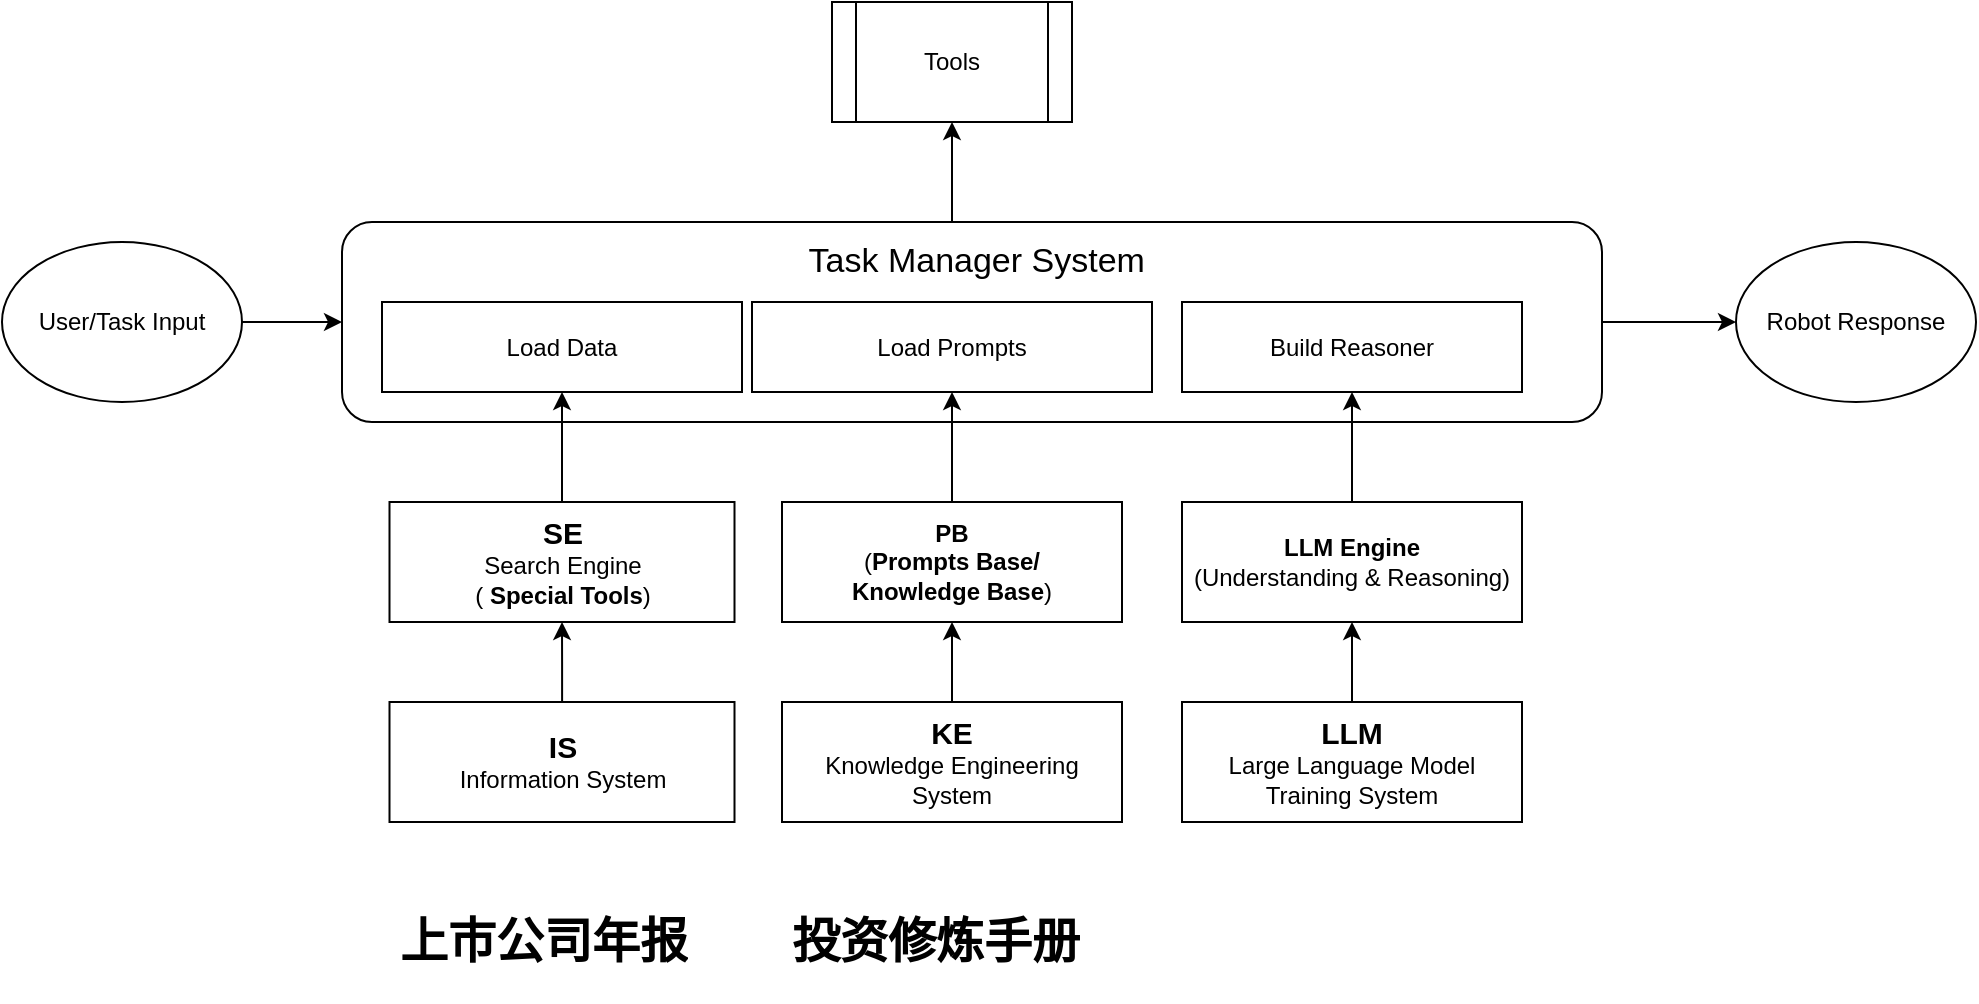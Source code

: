 <mxfile version="21.5.1" type="device" pages="5">
  <diagram name="基本的架构" id="U2SM6YyLG6Q05QZ0baSI">
    <mxGraphModel dx="1781" dy="626" grid="1" gridSize="10" guides="1" tooltips="1" connect="1" arrows="1" fold="1" page="1" pageScale="1" pageWidth="827" pageHeight="1169" math="0" shadow="0">
      <root>
        <mxCell id="0" />
        <mxCell id="1" parent="0" />
        <mxCell id="svBzel5EbOlA0TlzaiSZ-19" value="" style="endArrow=classic;startArrow=classic;html=1;rounded=0;" parent="1" source="83og18QpTzLFAogbCbGp-5" target="svBzel5EbOlA0TlzaiSZ-18" edge="1">
          <mxGeometry width="50" height="50" relative="1" as="geometry">
            <mxPoint x="252.182" y="255" as="sourcePoint" />
            <mxPoint x="360" y="220" as="targetPoint" />
          </mxGeometry>
        </mxCell>
        <mxCell id="reOksW3GNcMKm7ySABzp-1" value="&lt;font style=&quot;font-size: 17px;&quot;&gt;&amp;nbsp;Task Manager System&lt;br&gt;&lt;br&gt;&lt;br&gt;&lt;br&gt;&lt;/font&gt;" style="rounded=1;whiteSpace=wrap;html=1;" parent="1" vertex="1">
          <mxGeometry x="130" y="270" width="630" height="100" as="geometry" />
        </mxCell>
        <mxCell id="83og18QpTzLFAogbCbGp-19" style="edgeStyle=orthogonalEdgeStyle;rounded=0;orthogonalLoop=1;jettySize=auto;html=1;entryX=0.5;entryY=1;entryDx=0;entryDy=0;" parent="1" source="svBzel5EbOlA0TlzaiSZ-1" target="83og18QpTzLFAogbCbGp-3" edge="1">
          <mxGeometry relative="1" as="geometry" />
        </mxCell>
        <mxCell id="svBzel5EbOlA0TlzaiSZ-1" value="&lt;b&gt;&lt;font style=&quot;font-size: 15px;&quot;&gt;KE&lt;/font&gt;&lt;/b&gt;&lt;br&gt;Knowledge Engineering System" style="rounded=0;whiteSpace=wrap;html=1;" parent="1" vertex="1">
          <mxGeometry x="350" y="510" width="170" height="60" as="geometry" />
        </mxCell>
        <mxCell id="83og18QpTzLFAogbCbGp-18" style="edgeStyle=orthogonalEdgeStyle;rounded=0;orthogonalLoop=1;jettySize=auto;html=1;entryX=0.5;entryY=1;entryDx=0;entryDy=0;" parent="1" source="svBzel5EbOlA0TlzaiSZ-2" target="svBzel5EbOlA0TlzaiSZ-4" edge="1">
          <mxGeometry relative="1" as="geometry" />
        </mxCell>
        <mxCell id="svBzel5EbOlA0TlzaiSZ-2" value="&lt;b&gt;&lt;font style=&quot;font-size: 15px;&quot;&gt;IS&lt;/font&gt;&lt;/b&gt;&lt;br&gt;Information System" style="rounded=0;whiteSpace=wrap;html=1;" parent="1" vertex="1">
          <mxGeometry x="153.75" y="510" width="172.5" height="60" as="geometry" />
        </mxCell>
        <mxCell id="svBzel5EbOlA0TlzaiSZ-4" value="&lt;b&gt;&lt;font style=&quot;font-size: 15px;&quot;&gt;SE&lt;/font&gt;&lt;/b&gt;&lt;br&gt;Search Engine&lt;br&gt;(&amp;nbsp;&lt;b&gt;Special Tools&lt;/b&gt;)" style="rounded=0;whiteSpace=wrap;html=1;" parent="1" vertex="1">
          <mxGeometry x="153.75" y="410" width="172.5" height="60" as="geometry" />
        </mxCell>
        <mxCell id="svBzel5EbOlA0TlzaiSZ-10" style="edgeStyle=orthogonalEdgeStyle;rounded=0;orthogonalLoop=1;jettySize=auto;html=1;entryX=0;entryY=0.5;entryDx=0;entryDy=0;exitX=1;exitY=0.5;exitDx=0;exitDy=0;" parent="1" source="reOksW3GNcMKm7ySABzp-1" target="svBzel5EbOlA0TlzaiSZ-8" edge="1">
          <mxGeometry relative="1" as="geometry">
            <mxPoint x="490" y="310" as="sourcePoint" />
          </mxGeometry>
        </mxCell>
        <mxCell id="svBzel5EbOlA0TlzaiSZ-9" style="edgeStyle=orthogonalEdgeStyle;rounded=0;orthogonalLoop=1;jettySize=auto;html=1;" parent="1" source="svBzel5EbOlA0TlzaiSZ-7" target="reOksW3GNcMKm7ySABzp-1" edge="1">
          <mxGeometry relative="1" as="geometry">
            <mxPoint x="180" y="310" as="targetPoint" />
          </mxGeometry>
        </mxCell>
        <mxCell id="svBzel5EbOlA0TlzaiSZ-7" value="User/Task Input" style="ellipse;whiteSpace=wrap;html=1;" parent="1" vertex="1">
          <mxGeometry x="-40" y="280" width="120" height="80" as="geometry" />
        </mxCell>
        <mxCell id="svBzel5EbOlA0TlzaiSZ-8" value="Robot Response" style="ellipse;whiteSpace=wrap;html=1;" parent="1" vertex="1">
          <mxGeometry x="827" y="280" width="120" height="80" as="geometry" />
        </mxCell>
        <mxCell id="svBzel5EbOlA0TlzaiSZ-18" value="Tools" style="shape=process;whiteSpace=wrap;html=1;backgroundOutline=1;" parent="1" vertex="1">
          <mxGeometry x="375" y="160" width="120" height="60" as="geometry" />
        </mxCell>
        <mxCell id="svBzel5EbOlA0TlzaiSZ-20" value="&lt;h1&gt;投资修炼手册&lt;br&gt;&lt;/h1&gt;" style="text;html=1;strokeColor=none;fillColor=none;spacing=5;spacingTop=-20;whiteSpace=wrap;overflow=hidden;rounded=0;" parent="1" vertex="1">
          <mxGeometry x="350" y="610" width="190" height="40" as="geometry" />
        </mxCell>
        <mxCell id="svBzel5EbOlA0TlzaiSZ-21" value="&lt;h1&gt;上市公司年报&lt;/h1&gt;" style="text;html=1;strokeColor=none;fillColor=none;spacing=5;spacingTop=-20;whiteSpace=wrap;overflow=hidden;rounded=0;" parent="1" vertex="1">
          <mxGeometry x="153.75" y="610" width="190" height="50" as="geometry" />
        </mxCell>
        <mxCell id="83og18QpTzLFAogbCbGp-1" value="&lt;b&gt;LLM Engine&lt;/b&gt;&lt;br&gt;(Understanding &amp;amp; Reasoning)" style="rounded=0;whiteSpace=wrap;html=1;" parent="1" vertex="1">
          <mxGeometry x="550" y="410" width="170" height="60" as="geometry" />
        </mxCell>
        <mxCell id="83og18QpTzLFAogbCbGp-3" value="&lt;font style=&quot;font-size: 12px;&quot;&gt;&lt;b style=&quot;&quot;&gt;PB&lt;br&gt;&lt;/b&gt;(&lt;b style=&quot;border-color: var(--border-color);&quot;&gt;Prompts Base/&lt;/b&gt;&lt;br&gt;&lt;b&gt;Knowledge Base&lt;/b&gt;)&lt;/font&gt;" style="rounded=0;whiteSpace=wrap;html=1;" parent="1" vertex="1">
          <mxGeometry x="350" y="410" width="170" height="60" as="geometry" />
        </mxCell>
        <mxCell id="83og18QpTzLFAogbCbGp-4" value="Load Data" style="rounded=0;whiteSpace=wrap;html=1;" parent="1" vertex="1">
          <mxGeometry x="150" y="310" width="180" height="45" as="geometry" />
        </mxCell>
        <mxCell id="83og18QpTzLFAogbCbGp-5" value="Load Prompts" style="rounded=0;whiteSpace=wrap;html=1;" parent="1" vertex="1">
          <mxGeometry x="335" y="310" width="200" height="45" as="geometry" />
        </mxCell>
        <mxCell id="83og18QpTzLFAogbCbGp-6" value="Build Reasoner" style="rounded=0;whiteSpace=wrap;html=1;" parent="1" vertex="1">
          <mxGeometry x="550" y="310" width="170" height="45" as="geometry" />
        </mxCell>
        <mxCell id="83og18QpTzLFAogbCbGp-7" value="" style="endArrow=classic;html=1;rounded=0;" parent="1" source="svBzel5EbOlA0TlzaiSZ-4" target="83og18QpTzLFAogbCbGp-4" edge="1">
          <mxGeometry width="50" height="50" relative="1" as="geometry">
            <mxPoint x="210" y="470.5" as="sourcePoint" />
            <mxPoint x="260" y="420.5" as="targetPoint" />
          </mxGeometry>
        </mxCell>
        <mxCell id="83og18QpTzLFAogbCbGp-9" value="" style="endArrow=classic;html=1;rounded=0;entryX=0.5;entryY=1;entryDx=0;entryDy=0;" parent="1" source="83og18QpTzLFAogbCbGp-3" target="83og18QpTzLFAogbCbGp-5" edge="1">
          <mxGeometry width="50" height="50" relative="1" as="geometry">
            <mxPoint x="235" y="430" as="sourcePoint" />
            <mxPoint x="235" y="355" as="targetPoint" />
          </mxGeometry>
        </mxCell>
        <mxCell id="83og18QpTzLFAogbCbGp-13" style="edgeStyle=orthogonalEdgeStyle;rounded=0;orthogonalLoop=1;jettySize=auto;html=1;exitX=0.5;exitY=1;exitDx=0;exitDy=0;" parent="1" source="83og18QpTzLFAogbCbGp-6" target="83og18QpTzLFAogbCbGp-6" edge="1">
          <mxGeometry relative="1" as="geometry" />
        </mxCell>
        <mxCell id="83og18QpTzLFAogbCbGp-16" value="" style="endArrow=classic;html=1;rounded=0;entryX=0.5;entryY=1;entryDx=0;entryDy=0;" parent="1" source="83og18QpTzLFAogbCbGp-1" target="83og18QpTzLFAogbCbGp-6" edge="1">
          <mxGeometry width="50" height="50" relative="1" as="geometry">
            <mxPoint x="445" y="420" as="sourcePoint" />
            <mxPoint x="445" y="365" as="targetPoint" />
          </mxGeometry>
        </mxCell>
        <mxCell id="83og18QpTzLFAogbCbGp-20" style="edgeStyle=orthogonalEdgeStyle;rounded=0;orthogonalLoop=1;jettySize=auto;html=1;entryX=0.5;entryY=1;entryDx=0;entryDy=0;" parent="1" source="83og18QpTzLFAogbCbGp-17" target="83og18QpTzLFAogbCbGp-1" edge="1">
          <mxGeometry relative="1" as="geometry" />
        </mxCell>
        <mxCell id="83og18QpTzLFAogbCbGp-17" value="&lt;span style=&quot;font-size: 15px;&quot;&gt;&lt;b&gt;LLM&lt;/b&gt;&lt;/span&gt;&lt;br&gt;Large Language Model Training System" style="rounded=0;whiteSpace=wrap;html=1;" parent="1" vertex="1">
          <mxGeometry x="550" y="510" width="170" height="60" as="geometry" />
        </mxCell>
      </root>
    </mxGraphModel>
  </diagram>
  <diagram id="4tvpv16mZJd49Vu_mi1-" name="entity">
    <mxGraphModel dx="1781" dy="626" grid="1" gridSize="10" guides="1" tooltips="1" connect="1" arrows="1" fold="1" page="1" pageScale="1" pageWidth="827" pageHeight="1169" math="0" shadow="0">
      <root>
        <mxCell id="0" />
        <mxCell id="1" parent="0" />
        <mxCell id="TMNQEPENPSKQoou8cStN-2" value="文档类型, doc_type" style="ellipse;whiteSpace=wrap;html=1;fillColor=#f8cecc;strokeColor=#b85450;" parent="1" vertex="1">
          <mxGeometry x="60" y="475" width="120" height="80" as="geometry" />
        </mxCell>
        <mxCell id="TMNQEPENPSKQoou8cStN-3" value="" style="endArrow=classic;html=1;rounded=0;exitX=0.5;exitY=1;exitDx=0;exitDy=0;dashed=1;dashPattern=12 12;" parent="1" source="TMNQEPENPSKQoou8cStN-12" target="TMNQEPENPSKQoou8cStN-2" edge="1">
          <mxGeometry width="50" height="50" relative="1" as="geometry">
            <mxPoint x="194.84" y="321.92" as="sourcePoint" />
            <mxPoint x="390" y="340" as="targetPoint" />
          </mxGeometry>
        </mxCell>
        <mxCell id="TMNQEPENPSKQoou8cStN-4" value="代码, code" style="ellipse;whiteSpace=wrap;html=1;fillColor=#ffe6cc;strokeColor=#d79b00;" parent="1" vertex="1">
          <mxGeometry x="353" y="450" width="120" height="80" as="geometry" />
        </mxCell>
        <mxCell id="TMNQEPENPSKQoou8cStN-5" value="" style="endArrow=classic;html=1;rounded=0;dashed=1;dashPattern=12 12;" parent="1" source="TMNQEPENPSKQoou8cStN-12" target="TMNQEPENPSKQoou8cStN-4" edge="1">
          <mxGeometry width="50" height="50" relative="1" as="geometry">
            <mxPoint x="242.426" y="308.284" as="sourcePoint" />
            <mxPoint x="249" y="393" as="targetPoint" />
          </mxGeometry>
        </mxCell>
        <mxCell id="TMNQEPENPSKQoou8cStN-6" value="报告期, pub_date" style="ellipse;whiteSpace=wrap;html=1;fillColor=#ffe6cc;strokeColor=#d79b00;" parent="1" vertex="1">
          <mxGeometry x="413" y="100" width="120" height="80" as="geometry" />
        </mxCell>
        <mxCell id="TMNQEPENPSKQoou8cStN-7" value="" style="endArrow=classic;html=1;rounded=0;exitX=0.987;exitY=0.34;exitDx=0;exitDy=0;dashed=1;dashPattern=12 12;exitPerimeter=0;" parent="1" source="TMNQEPENPSKQoou8cStN-12" target="TMNQEPENPSKQoou8cStN-6" edge="1">
          <mxGeometry width="50" height="50" relative="1" as="geometry">
            <mxPoint x="236" y="245.44" as="sourcePoint" />
            <mxPoint x="330" y="319" as="targetPoint" />
          </mxGeometry>
        </mxCell>
        <mxCell id="TMNQEPENPSKQoou8cStN-8" value="内容, content" style="ellipse;whiteSpace=wrap;html=1;fillColor=#ffe6cc;strokeColor=#d79b00;" parent="1" vertex="1">
          <mxGeometry x="-70" y="100" width="120" height="80" as="geometry" />
        </mxCell>
        <mxCell id="TMNQEPENPSKQoou8cStN-9" value="" style="endArrow=classic;html=1;rounded=0;exitX=0;exitY=0.5;exitDx=0;exitDy=0;dashed=1;dashPattern=12 12;" parent="1" source="TMNQEPENPSKQoou8cStN-12" target="TMNQEPENPSKQoou8cStN-8" edge="1">
          <mxGeometry width="50" height="50" relative="1" as="geometry">
            <mxPoint x="145.4" y="266.56" as="sourcePoint" />
            <mxPoint x="332" y="331" as="targetPoint" />
          </mxGeometry>
        </mxCell>
        <mxCell id="TMNQEPENPSKQoou8cStN-10" value="文档子类型, doc_sub_type" style="ellipse;whiteSpace=wrap;html=1;fillColor=#f8cecc;strokeColor=#b85450;" parent="1" vertex="1">
          <mxGeometry x="-50" y="420" width="120" height="80" as="geometry" />
        </mxCell>
        <mxCell id="TMNQEPENPSKQoou8cStN-11" value="" style="endArrow=classic;html=1;rounded=0;dashed=1;dashPattern=12 12;" parent="1" source="TMNQEPENPSKQoou8cStN-12" target="TMNQEPENPSKQoou8cStN-10" edge="1">
          <mxGeometry width="50" height="50" relative="1" as="geometry">
            <mxPoint x="258.92" y="293.68" as="sourcePoint" />
            <mxPoint x="306" y="217" as="targetPoint" />
          </mxGeometry>
        </mxCell>
        <mxCell id="TMNQEPENPSKQoou8cStN-12" value="Data" style="whiteSpace=wrap;html=1;aspect=fixed;" parent="1" vertex="1">
          <mxGeometry x="150" y="230" width="80" height="80" as="geometry" />
        </mxCell>
        <mxCell id="TMNQEPENPSKQoou8cStN-13" value="标题, title" style="ellipse;whiteSpace=wrap;html=1;fillColor=#ffe6cc;strokeColor=#d79b00;" parent="1" vertex="1">
          <mxGeometry x="-30" y="290" width="120" height="80" as="geometry" />
        </mxCell>
        <mxCell id="TMNQEPENPSKQoou8cStN-14" value="" style="endArrow=classic;html=1;rounded=0;dashed=1;dashPattern=12 12;" parent="1" source="TMNQEPENPSKQoou8cStN-12" target="TMNQEPENPSKQoou8cStN-13" edge="1">
          <mxGeometry width="50" height="50" relative="1" as="geometry">
            <mxPoint x="160" y="280" as="sourcePoint" />
            <mxPoint x="109" y="240" as="targetPoint" />
          </mxGeometry>
        </mxCell>
        <mxCell id="TMNQEPENPSKQoou8cStN-15" value="名称, name" style="ellipse;whiteSpace=wrap;html=1;fillColor=#ffe6cc;strokeColor=#d79b00;" parent="1" vertex="1">
          <mxGeometry x="360" y="220" width="120" height="80" as="geometry" />
        </mxCell>
        <mxCell id="TMNQEPENPSKQoou8cStN-16" value="" style="endArrow=classic;html=1;rounded=0;dashed=1;dashPattern=12 12;" parent="1" source="TMNQEPENPSKQoou8cStN-12" target="TMNQEPENPSKQoou8cStN-15" edge="1">
          <mxGeometry width="50" height="50" relative="1" as="geometry">
            <mxPoint x="221" y="320" as="sourcePoint" />
            <mxPoint x="270" y="412" as="targetPoint" />
          </mxGeometry>
        </mxCell>
        <mxCell id="TMNQEPENPSKQoou8cStN-17" value="市场, market_name" style="ellipse;whiteSpace=wrap;html=1;fillColor=#f8cecc;strokeColor=#b85450;" parent="1" vertex="1">
          <mxGeometry x="190" y="460" width="120" height="80" as="geometry" />
        </mxCell>
        <mxCell id="TMNQEPENPSKQoou8cStN-18" value="" style="endArrow=classic;html=1;rounded=0;dashed=1;dashPattern=12 12;" parent="1" source="TMNQEPENPSKQoou8cStN-12" target="TMNQEPENPSKQoou8cStN-17" edge="1">
          <mxGeometry width="50" height="50" relative="1" as="geometry">
            <mxPoint x="200" y="320" as="sourcePoint" />
            <mxPoint x="82" y="446" as="targetPoint" />
          </mxGeometry>
        </mxCell>
        <mxCell id="TMNQEPENPSKQoou8cStN-19" value="TaskResults" style="whiteSpace=wrap;html=1;aspect=fixed;" parent="1" vertex="1">
          <mxGeometry x="820" y="270" width="80" height="80" as="geometry" />
        </mxCell>
        <mxCell id="TMNQEPENPSKQoou8cStN-20" value="1. Load Data From File&lt;br&gt;2. filter data to get content : code, market_name, doc_type, doc_sub_type, year,&amp;nbsp;&lt;br&gt;3. search: content&lt;br&gt;&amp;nbsp; &amp;nbsp; 3.1 index" style="shape=process;whiteSpace=wrap;html=1;backgroundOutline=1;align=left;" parent="1" vertex="1">
          <mxGeometry x="-40" y="555" width="540" height="60" as="geometry" />
        </mxCell>
        <mxCell id="TMNQEPENPSKQoou8cStN-21" value="URL" style="ellipse;whiteSpace=wrap;html=1;fillColor=#ffe6cc;strokeColor=#d79b00;" parent="1" vertex="1">
          <mxGeometry x="400" y="320" width="120" height="80" as="geometry" />
        </mxCell>
        <mxCell id="TMNQEPENPSKQoou8cStN-22" value="" style="endArrow=classic;html=1;rounded=0;dashed=1;dashPattern=12 12;" parent="1" source="TMNQEPENPSKQoou8cStN-12" target="TMNQEPENPSKQoou8cStN-21" edge="1">
          <mxGeometry width="50" height="50" relative="1" as="geometry">
            <mxPoint x="240" y="302" as="sourcePoint" />
            <mxPoint x="374" y="375" as="targetPoint" />
          </mxGeometry>
        </mxCell>
        <mxCell id="TMNQEPENPSKQoou8cStN-23" value="报告期, year" style="ellipse;whiteSpace=wrap;html=1;fillColor=#ffe6cc;strokeColor=#d79b00;" parent="1" vertex="1">
          <mxGeometry x="310" y="50" width="120" height="80" as="geometry" />
        </mxCell>
        <mxCell id="TMNQEPENPSKQoou8cStN-24" value="" style="endArrow=classic;html=1;rounded=0;dashed=1;dashPattern=12 12;" parent="1" source="TMNQEPENPSKQoou8cStN-12" target="TMNQEPENPSKQoou8cStN-23" edge="1">
          <mxGeometry width="50" height="50" relative="1" as="geometry">
            <mxPoint x="239" y="267" as="sourcePoint" />
            <mxPoint x="309" y="219" as="targetPoint" />
          </mxGeometry>
        </mxCell>
        <mxCell id="TMNQEPENPSKQoou8cStN-26" value="1. Craw Data" style="shape=process;whiteSpace=wrap;html=1;backgroundOutline=1;align=left;" parent="1" vertex="1">
          <mxGeometry x="-40" y="640" width="540" height="60" as="geometry" />
        </mxCell>
        <mxCell id="0Wtj5gRZ-moqWB3Bwana-1" value="名称, name" style="ellipse;whiteSpace=wrap;html=1;fillColor=#ffe6cc;strokeColor=#d79b00;" parent="1" vertex="1">
          <mxGeometry x="840" y="100" width="120" height="80" as="geometry" />
        </mxCell>
        <mxCell id="0Wtj5gRZ-moqWB3Bwana-3" value="" style="endArrow=classic;html=1;rounded=0;dashed=1;dashPattern=12 12;" parent="1" source="TMNQEPENPSKQoou8cStN-19" target="0Wtj5gRZ-moqWB3Bwana-1" edge="1">
          <mxGeometry width="50" height="50" relative="1" as="geometry">
            <mxPoint x="840" y="330.5" as="sourcePoint" />
            <mxPoint x="1016" y="389.5" as="targetPoint" />
          </mxGeometry>
        </mxCell>
        <mxCell id="0Wtj5gRZ-moqWB3Bwana-4" value="doc_id" style="ellipse;whiteSpace=wrap;html=1;fillColor=#ffe6cc;strokeColor=#d79b00;" parent="1" vertex="1">
          <mxGeometry x="610" y="130" width="120" height="80" as="geometry" />
        </mxCell>
        <mxCell id="0Wtj5gRZ-moqWB3Bwana-5" value="" style="endArrow=classic;html=1;rounded=0;dashed=1;dashPattern=12 12;exitX=0;exitY=0.5;exitDx=0;exitDy=0;" parent="1" source="TMNQEPENPSKQoou8cStN-19" target="0Wtj5gRZ-moqWB3Bwana-4" edge="1">
          <mxGeometry width="50" height="50" relative="1" as="geometry">
            <mxPoint x="812" y="361" as="sourcePoint" />
            <mxPoint x="988" y="420" as="targetPoint" />
          </mxGeometry>
        </mxCell>
        <mxCell id="0Wtj5gRZ-moqWB3Bwana-7" value="doc_id" style="ellipse;whiteSpace=wrap;html=1;fillColor=#f8cecc;strokeColor=#b85450;" parent="1" vertex="1">
          <mxGeometry x="120" y="70" width="120" height="80" as="geometry" />
        </mxCell>
        <mxCell id="0Wtj5gRZ-moqWB3Bwana-8" value="" style="endArrow=classic;html=1;rounded=0;dashed=1;dashPattern=12 12;" parent="1" source="TMNQEPENPSKQoou8cStN-12" target="0Wtj5gRZ-moqWB3Bwana-7" edge="1">
          <mxGeometry width="50" height="50" relative="1" as="geometry">
            <mxPoint x="200" y="320" as="sourcePoint" />
            <mxPoint x="143" y="486" as="targetPoint" />
          </mxGeometry>
        </mxCell>
        <mxCell id="0Wtj5gRZ-moqWB3Bwana-9" value="市场:market_name" style="ellipse;whiteSpace=wrap;html=1;" parent="1" vertex="1">
          <mxGeometry x="640" y="380" width="120" height="80" as="geometry" />
        </mxCell>
        <mxCell id="0Wtj5gRZ-moqWB3Bwana-10" value="" style="endArrow=classic;html=1;rounded=0;dashed=1;dashPattern=12 12;exitX=0;exitY=0.75;exitDx=0;exitDy=0;" parent="1" source="TMNQEPENPSKQoou8cStN-19" target="0Wtj5gRZ-moqWB3Bwana-9" edge="1">
          <mxGeometry width="50" height="50" relative="1" as="geometry">
            <mxPoint x="830" y="320" as="sourcePoint" />
            <mxPoint x="715" y="213" as="targetPoint" />
          </mxGeometry>
        </mxCell>
        <mxCell id="0Wtj5gRZ-moqWB3Bwana-11" value="代码, code" style="ellipse;whiteSpace=wrap;html=1;fillColor=#ffe6cc;strokeColor=#d79b00;" parent="1" vertex="1">
          <mxGeometry x="770" y="470" width="120" height="80" as="geometry" />
        </mxCell>
        <mxCell id="0Wtj5gRZ-moqWB3Bwana-12" value="名称, name" style="ellipse;whiteSpace=wrap;html=1;fillColor=#ffe6cc;strokeColor=#d79b00;" parent="1" vertex="1">
          <mxGeometry x="890" y="420" width="120" height="80" as="geometry" />
        </mxCell>
        <mxCell id="0Wtj5gRZ-moqWB3Bwana-13" value="" style="endArrow=classic;html=1;rounded=0;dashed=1;dashPattern=12 12;" parent="1" source="TMNQEPENPSKQoou8cStN-19" target="0Wtj5gRZ-moqWB3Bwana-12" edge="1">
          <mxGeometry width="50" height="50" relative="1" as="geometry">
            <mxPoint x="870" y="360" as="sourcePoint" />
            <mxPoint x="760" y="408" as="targetPoint" />
          </mxGeometry>
        </mxCell>
        <mxCell id="0Wtj5gRZ-moqWB3Bwana-14" value="" style="endArrow=classic;html=1;rounded=0;dashed=1;dashPattern=12 12;" parent="1" source="TMNQEPENPSKQoou8cStN-19" target="0Wtj5gRZ-moqWB3Bwana-11" edge="1">
          <mxGeometry width="50" height="50" relative="1" as="geometry">
            <mxPoint x="240" y="319" as="sourcePoint" />
            <mxPoint x="389" y="467" as="targetPoint" />
          </mxGeometry>
        </mxCell>
        <mxCell id="0Wtj5gRZ-moqWB3Bwana-15" value="detail_list" style="ellipse;whiteSpace=wrap;html=1;fillColor=#ffe6cc;strokeColor=#d79b00;" parent="1" vertex="1">
          <mxGeometry x="990" y="290" width="120" height="80" as="geometry" />
        </mxCell>
        <mxCell id="0Wtj5gRZ-moqWB3Bwana-16" value="" style="endArrow=classic;html=1;rounded=0;dashed=1;dashPattern=12 12;" parent="1" source="TMNQEPENPSKQoou8cStN-19" target="0Wtj5gRZ-moqWB3Bwana-15" edge="1">
          <mxGeometry width="50" height="50" relative="1" as="geometry">
            <mxPoint x="879" y="280" as="sourcePoint" />
            <mxPoint x="901" y="190" as="targetPoint" />
          </mxGeometry>
        </mxCell>
        <mxCell id="0Wtj5gRZ-moqWB3Bwana-17" value="summary" style="ellipse;whiteSpace=wrap;html=1;fillColor=#ffe6cc;strokeColor=#d79b00;" parent="1" vertex="1">
          <mxGeometry x="990" y="160" width="120" height="80" as="geometry" />
        </mxCell>
        <mxCell id="0Wtj5gRZ-moqWB3Bwana-18" value="" style="endArrow=classic;html=1;rounded=0;dashed=1;dashPattern=12 12;exitX=1;exitY=0.25;exitDx=0;exitDy=0;entryX=0.066;entryY=0.253;entryDx=0;entryDy=0;entryPerimeter=0;" parent="1" source="TMNQEPENPSKQoou8cStN-19" target="0Wtj5gRZ-moqWB3Bwana-17" edge="1">
          <mxGeometry width="50" height="50" relative="1" as="geometry">
            <mxPoint x="830" y="320" as="sourcePoint" />
            <mxPoint x="715" y="213" as="targetPoint" />
          </mxGeometry>
        </mxCell>
        <mxCell id="CZZKht2LzRiATT2Efed3-1" value="Prompts" style="whiteSpace=wrap;html=1;aspect=fixed;" parent="1" vertex="1">
          <mxGeometry x="747" y="770" width="80" height="80" as="geometry" />
        </mxCell>
        <mxCell id="CZZKht2LzRiATT2Efed3-2" value="output_type=[str|dict]" style="ellipse;whiteSpace=wrap;html=1;fillColor=#ffe6cc;strokeColor=#d79b00;" parent="1" vertex="1">
          <mxGeometry x="860" y="640" width="120" height="80" as="geometry" />
        </mxCell>
        <mxCell id="CZZKht2LzRiATT2Efed3-3" value="output_filed_info" style="ellipse;whiteSpace=wrap;html=1;fillColor=#ffe6cc;strokeColor=#d79b00;" parent="1" vertex="1">
          <mxGeometry x="910" y="810" width="120" height="80" as="geometry" />
        </mxCell>
        <mxCell id="CZZKht2LzRiATT2Efed3-5" value="prompts_template_file" style="ellipse;whiteSpace=wrap;html=1;fillColor=#ffe6cc;strokeColor=#d79b00;" parent="1" vertex="1">
          <mxGeometry x="570" y="650" width="120" height="80" as="geometry" />
        </mxCell>
        <mxCell id="CZZKht2LzRiATT2Efed3-6" value="prompts_input_dict" style="ellipse;whiteSpace=wrap;html=1;fillColor=#ffe6cc;strokeColor=#d79b00;" parent="1" vertex="1">
          <mxGeometry x="533" y="860" width="120" height="80" as="geometry" />
        </mxCell>
        <mxCell id="CZZKht2LzRiATT2Efed3-7" value="" style="endArrow=classic;html=1;rounded=0;dashed=1;dashPattern=12 12;exitX=0;exitY=0.25;exitDx=0;exitDy=0;" parent="1" source="CZZKht2LzRiATT2Efed3-1" target="CZZKht2LzRiATT2Efed3-5" edge="1">
          <mxGeometry width="50" height="50" relative="1" as="geometry">
            <mxPoint x="864" y="360" as="sourcePoint" />
            <mxPoint x="846" y="480" as="targetPoint" />
          </mxGeometry>
        </mxCell>
        <mxCell id="CZZKht2LzRiATT2Efed3-10" value="" style="endArrow=classic;html=1;rounded=0;dashed=1;dashPattern=12 12;" parent="1" source="CZZKht2LzRiATT2Efed3-1" target="CZZKht2LzRiATT2Efed3-6" edge="1">
          <mxGeometry width="50" height="50" relative="1" as="geometry">
            <mxPoint x="757" y="800" as="sourcePoint" />
            <mxPoint x="657" y="767" as="targetPoint" />
          </mxGeometry>
        </mxCell>
        <mxCell id="CZZKht2LzRiATT2Efed3-11" value="" style="endArrow=classic;html=1;rounded=0;dashed=1;dashPattern=12 12;" parent="1" source="CZZKht2LzRiATT2Efed3-1" target="CZZKht2LzRiATT2Efed3-2" edge="1">
          <mxGeometry width="50" height="50" relative="1" as="geometry">
            <mxPoint x="765" y="620" as="sourcePoint" />
            <mxPoint x="747" y="740" as="targetPoint" />
          </mxGeometry>
        </mxCell>
        <mxCell id="CZZKht2LzRiATT2Efed3-12" value="" style="endArrow=classic;html=1;rounded=0;dashed=1;dashPattern=12 12;" parent="1" source="CZZKht2LzRiATT2Efed3-1" target="CZZKht2LzRiATT2Efed3-3" edge="1">
          <mxGeometry width="50" height="50" relative="1" as="geometry">
            <mxPoint x="757" y="800" as="sourcePoint" />
            <mxPoint x="657" y="767" as="targetPoint" />
          </mxGeometry>
        </mxCell>
        <mxCell id="CZZKht2LzRiATT2Efed3-13" value="名称, name" style="ellipse;whiteSpace=wrap;html=1;fillColor=#ffe6cc;strokeColor=#d79b00;" parent="1" vertex="1">
          <mxGeometry x="1130" y="460" width="120" height="80" as="geometry" />
        </mxCell>
        <mxCell id="CZZKht2LzRiATT2Efed3-14" value="" style="endArrow=classic;html=1;rounded=0;dashed=1;dashPattern=12 12;" parent="1" source="TMNQEPENPSKQoou8cStN-19" target="CZZKht2LzRiATT2Efed3-13" edge="1">
          <mxGeometry width="50" height="50" relative="1" as="geometry">
            <mxPoint x="910" y="324" as="sourcePoint" />
            <mxPoint x="1001" y="334" as="targetPoint" />
          </mxGeometry>
        </mxCell>
        <mxCell id="nRcQ_FITK3815EL69ZqR-1" value="Task" style="whiteSpace=wrap;html=1;aspect=fixed;" parent="1" vertex="1">
          <mxGeometry x="70" y="900" width="80" height="80" as="geometry" />
        </mxCell>
        <mxCell id="nRcQ_FITK3815EL69ZqR-2" value="文档子类型, doc_sub_type" style="ellipse;whiteSpace=wrap;html=1;" parent="1" vertex="1">
          <mxGeometry x="-110" y="820" width="120" height="80" as="geometry" />
        </mxCell>
        <mxCell id="nRcQ_FITK3815EL69ZqR-3" value="文档类型, doc_type" style="ellipse;whiteSpace=wrap;html=1;" parent="1" vertex="1">
          <mxGeometry x="-130" y="940" width="120" height="80" as="geometry" />
        </mxCell>
        <mxCell id="nRcQ_FITK3815EL69ZqR-4" value="代码白名单, code" style="ellipse;whiteSpace=wrap;html=1;fillColor=#ffe6cc;strokeColor=#d79b00;" parent="1" vertex="1">
          <mxGeometry y="1050" width="120" height="80" as="geometry" />
        </mxCell>
        <mxCell id="nRcQ_FITK3815EL69ZqR-5" value="代码黑明单, code" style="ellipse;whiteSpace=wrap;html=1;fillColor=#ffe6cc;strokeColor=#d79b00;" parent="1" vertex="1">
          <mxGeometry x="150" y="1050" width="120" height="80" as="geometry" />
        </mxCell>
        <mxCell id="nRcQ_FITK3815EL69ZqR-6" value="PromptList" style="ellipse;whiteSpace=wrap;html=1;fillColor=#ffe6cc;strokeColor=#d79b00;" parent="1" vertex="1">
          <mxGeometry x="233" y="790" width="120" height="80" as="geometry" />
        </mxCell>
        <mxCell id="nRcQ_FITK3815EL69ZqR-8" value="" style="endArrow=classic;html=1;rounded=0;dashed=1;dashPattern=12 12;" parent="1" source="nRcQ_FITK3815EL69ZqR-1" target="nRcQ_FITK3815EL69ZqR-2" edge="1">
          <mxGeometry width="50" height="50" relative="1" as="geometry">
            <mxPoint x="97" y="730" as="sourcePoint" />
            <mxPoint x="40" y="896" as="targetPoint" />
          </mxGeometry>
        </mxCell>
        <mxCell id="nRcQ_FITK3815EL69ZqR-9" value="" style="endArrow=classic;html=1;rounded=0;dashed=1;dashPattern=12 12;exitX=0;exitY=0.75;exitDx=0;exitDy=0;" parent="1" source="nRcQ_FITK3815EL69ZqR-1" target="nRcQ_FITK3815EL69ZqR-3" edge="1">
          <mxGeometry width="50" height="50" relative="1" as="geometry">
            <mxPoint x="80" y="930" as="sourcePoint" />
            <mxPoint x="8" y="894" as="targetPoint" />
          </mxGeometry>
        </mxCell>
        <mxCell id="nRcQ_FITK3815EL69ZqR-10" value="" style="endArrow=classic;html=1;rounded=0;dashed=1;dashPattern=12 12;" parent="1" source="nRcQ_FITK3815EL69ZqR-1" target="nRcQ_FITK3815EL69ZqR-4" edge="1">
          <mxGeometry width="50" height="50" relative="1" as="geometry">
            <mxPoint x="80" y="970" as="sourcePoint" />
            <mxPoint x="-1" y="982" as="targetPoint" />
          </mxGeometry>
        </mxCell>
        <mxCell id="nRcQ_FITK3815EL69ZqR-11" value="" style="endArrow=classic;html=1;rounded=0;dashed=1;dashPattern=12 12;" parent="1" source="nRcQ_FITK3815EL69ZqR-1" target="nRcQ_FITK3815EL69ZqR-5" edge="1">
          <mxGeometry width="50" height="50" relative="1" as="geometry">
            <mxPoint x="107" y="990" as="sourcePoint" />
            <mxPoint x="83" y="1061" as="targetPoint" />
          </mxGeometry>
        </mxCell>
        <mxCell id="nRcQ_FITK3815EL69ZqR-12" value="" style="endArrow=classic;html=1;rounded=0;dashed=1;dashPattern=12 12;exitX=1;exitY=0;exitDx=0;exitDy=0;" parent="1" source="nRcQ_FITK3815EL69ZqR-1" target="nRcQ_FITK3815EL69ZqR-6" edge="1">
          <mxGeometry width="50" height="50" relative="1" as="geometry">
            <mxPoint x="147" y="990" as="sourcePoint" />
            <mxPoint x="196" y="1063" as="targetPoint" />
          </mxGeometry>
        </mxCell>
      </root>
    </mxGraphModel>
  </diagram>
  <diagram id="S_Ok44DWGdwHRYzsrxmd" name="process">
    <mxGraphModel dx="954" dy="626" grid="1" gridSize="10" guides="1" tooltips="1" connect="1" arrows="1" fold="1" page="1" pageScale="1" pageWidth="827" pageHeight="1169" math="0" shadow="0">
      <root>
        <mxCell id="0" />
        <mxCell id="1" parent="0" />
        <mxCell id="TRee6_OkoJZ6w_lRX32p-2" style="edgeStyle=orthogonalEdgeStyle;rounded=0;orthogonalLoop=1;jettySize=auto;html=1;" parent="1" source="TRee6_OkoJZ6w_lRX32p-1" target="TRee6_OkoJZ6w_lRX32p-3" edge="1">
          <mxGeometry relative="1" as="geometry">
            <mxPoint x="330" y="500" as="targetPoint" />
          </mxGeometry>
        </mxCell>
        <mxCell id="TRee6_OkoJZ6w_lRX32p-1" value="Load Task" style="rounded=1;whiteSpace=wrap;html=1;" parent="1" vertex="1">
          <mxGeometry x="270" y="370" width="120" height="60" as="geometry" />
        </mxCell>
        <mxCell id="TRee6_OkoJZ6w_lRX32p-4" style="edgeStyle=orthogonalEdgeStyle;rounded=0;orthogonalLoop=1;jettySize=auto;html=1;" parent="1" source="TRee6_OkoJZ6w_lRX32p-3" edge="1">
          <mxGeometry relative="1" as="geometry">
            <mxPoint x="330" y="640" as="targetPoint" />
          </mxGeometry>
        </mxCell>
        <mxCell id="TRee6_OkoJZ6w_lRX32p-3" value="InitTaskPorcessor" style="rounded=1;whiteSpace=wrap;html=1;" parent="1" vertex="1">
          <mxGeometry x="270" y="500" width="120" height="60" as="geometry" />
        </mxCell>
        <mxCell id="TRee6_OkoJZ6w_lRX32p-8" style="edgeStyle=orthogonalEdgeStyle;rounded=0;orthogonalLoop=1;jettySize=auto;html=1;" parent="1" source="TRee6_OkoJZ6w_lRX32p-5" target="TRee6_OkoJZ6w_lRX32p-6" edge="1">
          <mxGeometry relative="1" as="geometry" />
        </mxCell>
        <mxCell id="TRee6_OkoJZ6w_lRX32p-5" value="LoadData" style="rounded=1;whiteSpace=wrap;html=1;" parent="1" vertex="1">
          <mxGeometry x="270" y="620" width="120" height="60" as="geometry" />
        </mxCell>
        <mxCell id="TRee6_OkoJZ6w_lRX32p-9" style="edgeStyle=orthogonalEdgeStyle;rounded=0;orthogonalLoop=1;jettySize=auto;html=1;entryX=0.5;entryY=0;entryDx=0;entryDy=0;" parent="1" source="TRee6_OkoJZ6w_lRX32p-6" target="TRee6_OkoJZ6w_lRX32p-7" edge="1">
          <mxGeometry relative="1" as="geometry" />
        </mxCell>
        <mxCell id="TRee6_OkoJZ6w_lRX32p-6" value="LoadPrompts" style="rounded=1;whiteSpace=wrap;html=1;" parent="1" vertex="1">
          <mxGeometry x="270" y="744.5" width="120" height="60" as="geometry" />
        </mxCell>
        <mxCell id="TRee6_OkoJZ6w_lRX32p-10" style="edgeStyle=orthogonalEdgeStyle;rounded=0;orthogonalLoop=1;jettySize=auto;html=1;" parent="1" source="TRee6_OkoJZ6w_lRX32p-7" edge="1">
          <mxGeometry relative="1" as="geometry">
            <mxPoint x="330" y="1010" as="targetPoint" />
          </mxGeometry>
        </mxCell>
        <mxCell id="TRee6_OkoJZ6w_lRX32p-7" value="TaskProcessor.Reason" style="rounded=1;whiteSpace=wrap;html=1;" parent="1" vertex="1">
          <mxGeometry x="270" y="870" width="120" height="60" as="geometry" />
        </mxCell>
        <mxCell id="TRee6_OkoJZ6w_lRX32p-11" value="OutputTaskResults" style="rounded=1;whiteSpace=wrap;html=1;" parent="1" vertex="1">
          <mxGeometry x="270" y="1010" width="120" height="60" as="geometry" />
        </mxCell>
        <mxCell id="RjRWQMK0Ds2vzQFn0Thr-1" value="Index Builder Processor" style="rounded=1;whiteSpace=wrap;html=1;" parent="1" vertex="1">
          <mxGeometry x="470" y="280" width="180" height="60" as="geometry" />
        </mxCell>
        <mxCell id="RjRWQMK0Ds2vzQFn0Thr-2" value="DataLoader Processor&lt;br&gt;bind Data object" style="rounded=1;whiteSpace=wrap;html=1;" parent="1" vertex="1">
          <mxGeometry x="710" y="280" width="180" height="60" as="geometry" />
        </mxCell>
        <mxCell id="RjRWQMK0Ds2vzQFn0Thr-3" value="Reasoner Processor&amp;nbsp;&lt;br&gt;bind Task object" style="rounded=1;whiteSpace=wrap;html=1;" parent="1" vertex="1">
          <mxGeometry x="234" y="280" width="180" height="60" as="geometry" />
        </mxCell>
        <mxCell id="RjRWQMK0Ds2vzQFn0Thr-4" style="edgeStyle=orthogonalEdgeStyle;rounded=0;orthogonalLoop=1;jettySize=auto;html=1;exitX=0.5;exitY=1;exitDx=0;exitDy=0;" parent="1" source="RjRWQMK0Ds2vzQFn0Thr-2" target="RjRWQMK0Ds2vzQFn0Thr-2" edge="1">
          <mxGeometry relative="1" as="geometry" />
        </mxCell>
      </root>
    </mxGraphModel>
  </diagram>
  <diagram id="ICAp3lg6BQOgiyH1NK3-" name="api">
    <mxGraphModel dx="954" dy="626" grid="1" gridSize="10" guides="1" tooltips="1" connect="1" arrows="1" fold="1" page="1" pageScale="1" pageWidth="827" pageHeight="1169" math="0" shadow="0">
      <root>
        <mxCell id="0" />
        <mxCell id="1" parent="0" />
        <mxCell id="wgsJtHfKMnTzEVvL3x9a-1" value="Data API" style="shape=process;whiteSpace=wrap;html=1;backgroundOutline=1;" parent="1" vertex="1">
          <mxGeometry x="260" y="170" width="190" height="60" as="geometry" />
        </mxCell>
        <mxCell id="wgsJtHfKMnTzEVvL3x9a-3" value="Task Results API" style="shape=process;whiteSpace=wrap;html=1;backgroundOutline=1;" parent="1" vertex="1">
          <mxGeometry x="260" y="280" width="190" height="60" as="geometry" />
        </mxCell>
        <mxCell id="wgsJtHfKMnTzEVvL3x9a-4" value="Search API&amp;nbsp;&lt;br&gt;with minimal Data Info" style="shape=process;whiteSpace=wrap;html=1;backgroundOutline=1;" parent="1" vertex="1">
          <mxGeometry x="260" y="400" width="190" height="60" as="geometry" />
        </mxCell>
      </root>
    </mxGraphModel>
  </diagram>
  <diagram id="bXPNuS7x0y9h8oGqg58O" name="streamlit">
    <mxGraphModel dx="1434" dy="907" grid="1" gridSize="10" guides="1" tooltips="1" connect="1" arrows="1" fold="1" page="1" pageScale="1" pageWidth="827" pageHeight="1169" math="0" shadow="0">
      <root>
        <mxCell id="0" />
        <mxCell id="1" parent="0" />
      </root>
    </mxGraphModel>
  </diagram>
</mxfile>
